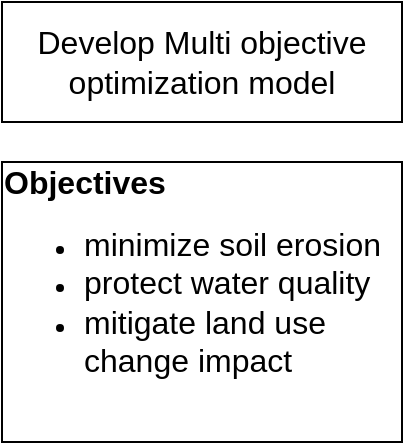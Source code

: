 <mxfile version="24.6.5" type="github">
  <diagram name="Page-1" id="oEBxdhU5Urksgs6lqSqF">
    <mxGraphModel dx="1032" dy="501" grid="1" gridSize="10" guides="1" tooltips="1" connect="1" arrows="1" fold="1" page="1" pageScale="1" pageWidth="827" pageHeight="1169" math="0" shadow="0">
      <root>
        <mxCell id="0" />
        <mxCell id="1" parent="0" />
        <mxCell id="eKZA_AyUCWna5zqhm3Qs-3" value="&lt;font style=&quot;font-size: 16px;&quot;&gt;Develop Multi objective optimization model&lt;/font&gt;" style="rounded=0;whiteSpace=wrap;html=1;" vertex="1" parent="1">
          <mxGeometry x="130" y="160" width="200" height="60" as="geometry" />
        </mxCell>
        <mxCell id="eKZA_AyUCWna5zqhm3Qs-4" value="&lt;div style=&quot;text-align: left;&quot;&gt;&lt;span style=&quot;font-size: 16px; background-color: initial;&quot;&gt;&lt;b&gt;Objectives&lt;/b&gt;&lt;/span&gt;&lt;/div&gt;&lt;div&gt;&lt;ul&gt;&lt;li style=&quot;text-align: left;&quot;&gt;&lt;font style=&quot;font-size: 16px;&quot;&gt;minimize soil erosion&lt;/font&gt;&lt;/li&gt;&lt;li style=&quot;text-align: left;&quot;&gt;&lt;font size=&quot;3&quot; style=&quot;&quot;&gt;protect water quality&lt;/font&gt;&lt;/li&gt;&lt;li style=&quot;text-align: left;&quot;&gt;&lt;font size=&quot;3&quot;&gt;mitigate land use change impact&lt;/font&gt;&lt;/li&gt;&lt;/ul&gt;&lt;/div&gt;&lt;div style=&quot;text-align: left;&quot;&gt;&lt;font style=&quot;font-size: 16px;&quot;&gt;&lt;br&gt;&lt;/font&gt;&lt;/div&gt;" style="rounded=0;whiteSpace=wrap;html=1;" vertex="1" parent="1">
          <mxGeometry x="130" y="240" width="200" height="140" as="geometry" />
        </mxCell>
      </root>
    </mxGraphModel>
  </diagram>
</mxfile>
